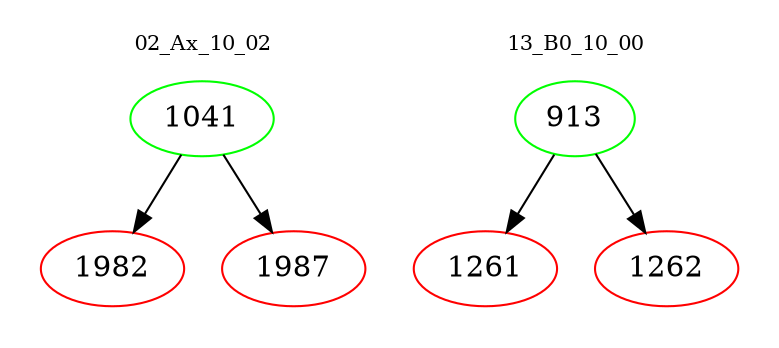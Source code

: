 digraph{
subgraph cluster_0 {
color = white
label = "02_Ax_10_02";
fontsize=10;
T0_1041 [label="1041", color="green"]
T0_1041 -> T0_1982 [color="black"]
T0_1982 [label="1982", color="red"]
T0_1041 -> T0_1987 [color="black"]
T0_1987 [label="1987", color="red"]
}
subgraph cluster_1 {
color = white
label = "13_B0_10_00";
fontsize=10;
T1_913 [label="913", color="green"]
T1_913 -> T1_1261 [color="black"]
T1_1261 [label="1261", color="red"]
T1_913 -> T1_1262 [color="black"]
T1_1262 [label="1262", color="red"]
}
}
